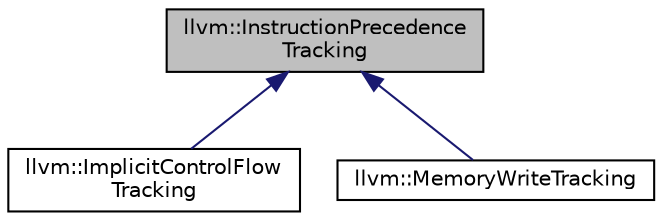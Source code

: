 digraph "llvm::InstructionPrecedenceTracking"
{
 // LATEX_PDF_SIZE
  bgcolor="transparent";
  edge [fontname="Helvetica",fontsize="10",labelfontname="Helvetica",labelfontsize="10"];
  node [fontname="Helvetica",fontsize="10",shape=record];
  Node1 [label="llvm::InstructionPrecedence\lTracking",height=0.2,width=0.4,color="black", fillcolor="grey75", style="filled", fontcolor="black",tooltip=" "];
  Node1 -> Node2 [dir="back",color="midnightblue",fontsize="10",style="solid",fontname="Helvetica"];
  Node2 [label="llvm::ImplicitControlFlow\lTracking",height=0.2,width=0.4,color="black",URL="$classllvm_1_1ImplicitControlFlowTracking.html",tooltip="This class allows to keep track on instructions with implicit control flow."];
  Node1 -> Node3 [dir="back",color="midnightblue",fontsize="10",style="solid",fontname="Helvetica"];
  Node3 [label="llvm::MemoryWriteTracking",height=0.2,width=0.4,color="black",URL="$classllvm_1_1MemoryWriteTracking.html",tooltip=" "];
}
